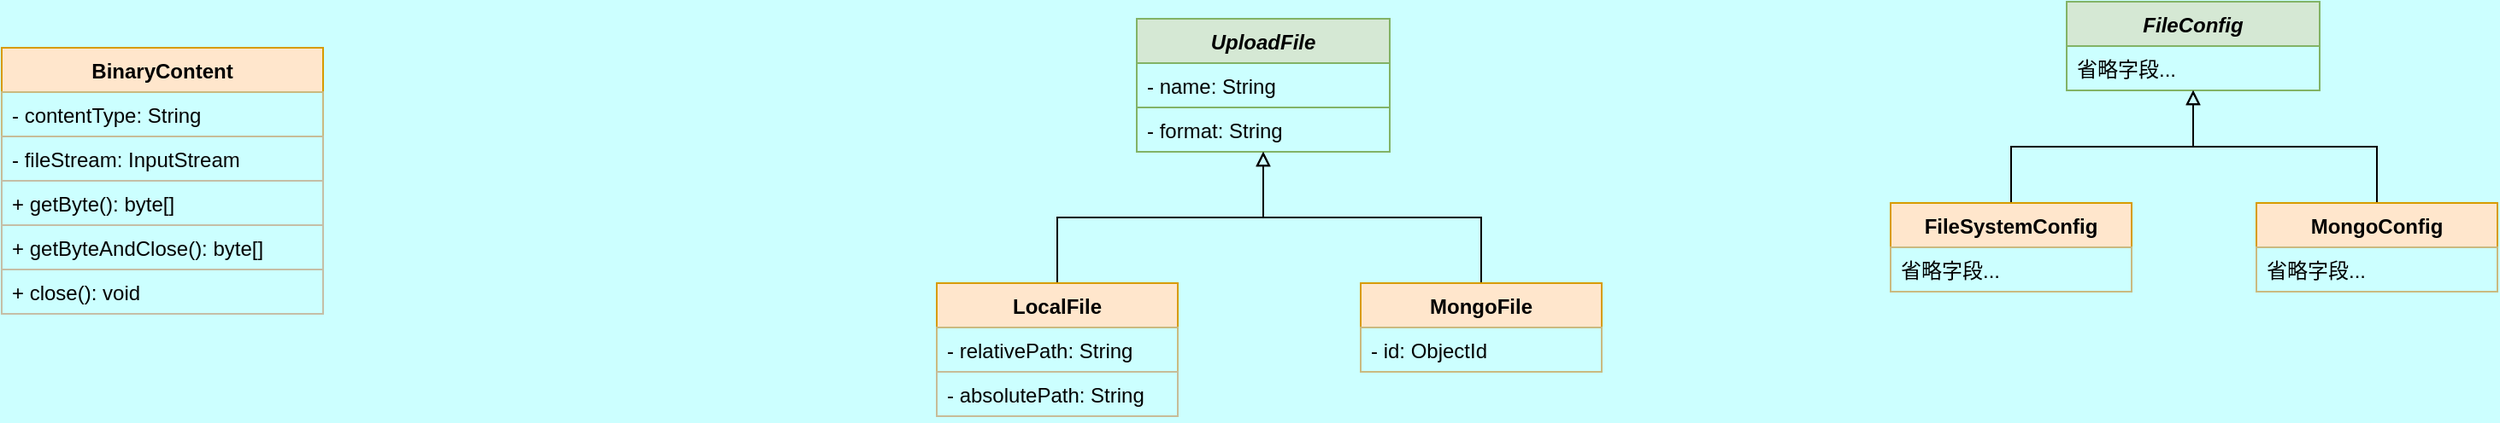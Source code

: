 <mxfile version="21.5.1" type="device">
  <diagram name="第 1 页" id="LbKyr1l8XvxhmQRmnNMD">
    <mxGraphModel dx="819" dy="478" grid="0" gridSize="10" guides="1" tooltips="1" connect="1" arrows="1" fold="1" page="0" pageScale="1" pageWidth="827" pageHeight="1169" background="#CCFFFF" math="0" shadow="0">
      <root>
        <mxCell id="0" />
        <mxCell id="1" parent="0" />
        <mxCell id="cHiQ8dfTekQaSsWwK8I8-5" value="BinaryContent" style="swimlane;fontStyle=1;align=center;verticalAlign=top;childLayout=stackLayout;horizontal=1;startSize=26;horizontalStack=0;resizeParent=1;resizeParentMax=0;resizeLast=0;collapsible=1;marginBottom=0;whiteSpace=wrap;html=1;fillColor=#ffe6cc;strokeColor=#d79b00;" vertex="1" parent="1">
          <mxGeometry x="7" y="187" width="188" height="156" as="geometry" />
        </mxCell>
        <mxCell id="cHiQ8dfTekQaSsWwK8I8-6" value="- contentType: String" style="text;strokeColor=#caba80;fillColor=none;align=left;verticalAlign=top;spacingLeft=4;spacingRight=4;overflow=hidden;rotatable=0;points=[[0,0.5],[1,0.5]];portConstraint=eastwest;whiteSpace=wrap;html=1;" vertex="1" parent="cHiQ8dfTekQaSsWwK8I8-5">
          <mxGeometry y="26" width="188" height="26" as="geometry" />
        </mxCell>
        <mxCell id="cHiQ8dfTekQaSsWwK8I8-8" value="- fileStream: InputStream" style="text;strokeColor=#c7bc98;fillColor=none;align=left;verticalAlign=top;spacingLeft=4;spacingRight=4;overflow=hidden;rotatable=0;points=[[0,0.5],[1,0.5]];portConstraint=eastwest;whiteSpace=wrap;html=1;" vertex="1" parent="cHiQ8dfTekQaSsWwK8I8-5">
          <mxGeometry y="52" width="188" height="26" as="geometry" />
        </mxCell>
        <mxCell id="cHiQ8dfTekQaSsWwK8I8-9" value="+ getByte(): byte[]" style="text;strokeColor=#c5bea6;fillColor=none;align=left;verticalAlign=top;spacingLeft=4;spacingRight=4;overflow=hidden;rotatable=0;points=[[0,0.5],[1,0.5]];portConstraint=eastwest;whiteSpace=wrap;html=1;" vertex="1" parent="cHiQ8dfTekQaSsWwK8I8-5">
          <mxGeometry y="78" width="188" height="26" as="geometry" />
        </mxCell>
        <mxCell id="cHiQ8dfTekQaSsWwK8I8-11" value="+ getByteAndClose(): byte[]" style="text;strokeColor=#c5bea6;fillColor=none;align=left;verticalAlign=top;spacingLeft=4;spacingRight=4;overflow=hidden;rotatable=0;points=[[0,0.5],[1,0.5]];portConstraint=eastwest;whiteSpace=wrap;html=1;" vertex="1" parent="cHiQ8dfTekQaSsWwK8I8-5">
          <mxGeometry y="104" width="188" height="26" as="geometry" />
        </mxCell>
        <mxCell id="cHiQ8dfTekQaSsWwK8I8-12" value="+ close(): void" style="text;strokeColor=#c5bea6;fillColor=none;align=left;verticalAlign=top;spacingLeft=4;spacingRight=4;overflow=hidden;rotatable=0;points=[[0,0.5],[1,0.5]];portConstraint=eastwest;whiteSpace=wrap;html=1;" vertex="1" parent="cHiQ8dfTekQaSsWwK8I8-5">
          <mxGeometry y="130" width="188" height="26" as="geometry" />
        </mxCell>
        <mxCell id="cHiQ8dfTekQaSsWwK8I8-13" value="&lt;i&gt;UploadFile&lt;/i&gt;" style="swimlane;fontStyle=1;align=center;verticalAlign=top;childLayout=stackLayout;horizontal=1;startSize=26;horizontalStack=0;resizeParent=1;resizeParentMax=0;resizeLast=0;collapsible=1;marginBottom=0;whiteSpace=wrap;html=1;fillColor=#d5e8d4;strokeColor=#82b366;" vertex="1" parent="1">
          <mxGeometry x="671" y="170" width="148" height="78" as="geometry">
            <mxRectangle x="671" y="170" width="96" height="26" as="alternateBounds" />
          </mxGeometry>
        </mxCell>
        <mxCell id="cHiQ8dfTekQaSsWwK8I8-14" value="- name: String" style="text;strokeColor=#82b366;fillColor=none;align=left;verticalAlign=top;spacingLeft=4;spacingRight=4;overflow=hidden;rotatable=0;points=[[0,0.5],[1,0.5]];portConstraint=eastwest;whiteSpace=wrap;html=1;" vertex="1" parent="cHiQ8dfTekQaSsWwK8I8-13">
          <mxGeometry y="26" width="148" height="26" as="geometry" />
        </mxCell>
        <mxCell id="cHiQ8dfTekQaSsWwK8I8-19" value="- format: String" style="text;strokeColor=#82b366;fillColor=none;align=left;verticalAlign=top;spacingLeft=4;spacingRight=4;overflow=hidden;rotatable=0;points=[[0,0.5],[1,0.5]];portConstraint=eastwest;whiteSpace=wrap;html=1;" vertex="1" parent="cHiQ8dfTekQaSsWwK8I8-13">
          <mxGeometry y="52" width="148" height="26" as="geometry" />
        </mxCell>
        <mxCell id="cHiQ8dfTekQaSsWwK8I8-26" style="rounded=0;orthogonalLoop=1;jettySize=auto;html=1;endArrow=block;endFill=0;edgeStyle=orthogonalEdgeStyle;exitX=0.5;exitY=0;exitDx=0;exitDy=0;entryX=0.5;entryY=1;entryDx=0;entryDy=0;" edge="1" parent="1" source="cHiQ8dfTekQaSsWwK8I8-20" target="cHiQ8dfTekQaSsWwK8I8-13">
          <mxGeometry relative="1" as="geometry">
            <mxPoint x="614" y="206" as="targetPoint" />
          </mxGeometry>
        </mxCell>
        <mxCell id="cHiQ8dfTekQaSsWwK8I8-20" value="LocalFile" style="swimlane;fontStyle=1;align=center;verticalAlign=top;childLayout=stackLayout;horizontal=1;startSize=26;horizontalStack=0;resizeParent=1;resizeParentMax=0;resizeLast=0;collapsible=1;marginBottom=0;whiteSpace=wrap;html=1;fillColor=#ffe6cc;strokeColor=#d79b00;" vertex="1" parent="1">
          <mxGeometry x="554" y="325" width="141" height="78" as="geometry" />
        </mxCell>
        <mxCell id="cHiQ8dfTekQaSsWwK8I8-21" value="- relativePath: String" style="text;strokeColor=#caba80;fillColor=none;align=left;verticalAlign=top;spacingLeft=4;spacingRight=4;overflow=hidden;rotatable=0;points=[[0,0.5],[1,0.5]];portConstraint=eastwest;whiteSpace=wrap;html=1;" vertex="1" parent="cHiQ8dfTekQaSsWwK8I8-20">
          <mxGeometry y="26" width="141" height="26" as="geometry" />
        </mxCell>
        <mxCell id="cHiQ8dfTekQaSsWwK8I8-22" value="- absolutePath: String" style="text;strokeColor=#c7bc98;fillColor=none;align=left;verticalAlign=top;spacingLeft=4;spacingRight=4;overflow=hidden;rotatable=0;points=[[0,0.5],[1,0.5]];portConstraint=eastwest;whiteSpace=wrap;html=1;" vertex="1" parent="cHiQ8dfTekQaSsWwK8I8-20">
          <mxGeometry y="52" width="141" height="26" as="geometry" />
        </mxCell>
        <mxCell id="cHiQ8dfTekQaSsWwK8I8-30" style="shape=connector;rounded=0;orthogonalLoop=1;jettySize=auto;html=1;exitX=0.5;exitY=0;exitDx=0;exitDy=0;labelBackgroundColor=default;strokeColor=default;fontFamily=Helvetica;fontSize=11;fontColor=default;endArrow=block;endFill=0;edgeStyle=orthogonalEdgeStyle;entryX=0.5;entryY=1;entryDx=0;entryDy=0;" edge="1" parent="1" source="cHiQ8dfTekQaSsWwK8I8-27" target="cHiQ8dfTekQaSsWwK8I8-13">
          <mxGeometry relative="1" as="geometry">
            <mxPoint x="885.5" y="335" as="sourcePoint" />
            <mxPoint x="842" y="269" as="targetPoint" />
          </mxGeometry>
        </mxCell>
        <mxCell id="cHiQ8dfTekQaSsWwK8I8-27" value="MongoFile" style="swimlane;fontStyle=1;align=center;verticalAlign=top;childLayout=stackLayout;horizontal=1;startSize=26;horizontalStack=0;resizeParent=1;resizeParentMax=0;resizeLast=0;collapsible=1;marginBottom=0;whiteSpace=wrap;html=1;fillColor=#ffe6cc;strokeColor=#d79b00;" vertex="1" parent="1">
          <mxGeometry x="802" y="325" width="141" height="52" as="geometry" />
        </mxCell>
        <mxCell id="cHiQ8dfTekQaSsWwK8I8-28" value="- id: ObjectId" style="text;strokeColor=#caba80;fillColor=none;align=left;verticalAlign=top;spacingLeft=4;spacingRight=4;overflow=hidden;rotatable=0;points=[[0,0.5],[1,0.5]];portConstraint=eastwest;whiteSpace=wrap;html=1;" vertex="1" parent="cHiQ8dfTekQaSsWwK8I8-27">
          <mxGeometry y="26" width="141" height="26" as="geometry" />
        </mxCell>
        <mxCell id="cHiQ8dfTekQaSsWwK8I8-31" value="&lt;i&gt;FileConfig&lt;/i&gt;" style="swimlane;fontStyle=1;align=center;verticalAlign=top;childLayout=stackLayout;horizontal=1;startSize=26;horizontalStack=0;resizeParent=1;resizeParentMax=0;resizeLast=0;collapsible=1;marginBottom=0;whiteSpace=wrap;html=1;fillColor=#d5e8d4;strokeColor=#82b366;" vertex="1" parent="1">
          <mxGeometry x="1215" y="160" width="148" height="52" as="geometry">
            <mxRectangle x="1239" y="170" width="96" height="26" as="alternateBounds" />
          </mxGeometry>
        </mxCell>
        <mxCell id="cHiQ8dfTekQaSsWwK8I8-33" value="省略字段..." style="text;strokeColor=#82b366;fillColor=none;align=left;verticalAlign=top;spacingLeft=4;spacingRight=4;overflow=hidden;rotatable=0;points=[[0,0.5],[1,0.5]];portConstraint=eastwest;whiteSpace=wrap;html=1;" vertex="1" parent="cHiQ8dfTekQaSsWwK8I8-31">
          <mxGeometry y="26" width="148" height="26" as="geometry" />
        </mxCell>
        <mxCell id="cHiQ8dfTekQaSsWwK8I8-38" style="edgeStyle=orthogonalEdgeStyle;shape=connector;rounded=0;orthogonalLoop=1;jettySize=auto;html=1;exitX=0.5;exitY=0;exitDx=0;exitDy=0;entryX=0.5;entryY=1;entryDx=0;entryDy=0;labelBackgroundColor=default;strokeColor=default;fontFamily=Helvetica;fontSize=11;fontColor=default;endArrow=block;endFill=0;" edge="1" parent="1" source="cHiQ8dfTekQaSsWwK8I8-34" target="cHiQ8dfTekQaSsWwK8I8-31">
          <mxGeometry relative="1" as="geometry" />
        </mxCell>
        <mxCell id="cHiQ8dfTekQaSsWwK8I8-34" value="FileSystemConfig" style="swimlane;fontStyle=1;align=center;verticalAlign=top;childLayout=stackLayout;horizontal=1;startSize=26;horizontalStack=0;resizeParent=1;resizeParentMax=0;resizeLast=0;collapsible=1;marginBottom=0;whiteSpace=wrap;html=1;fillColor=#ffe6cc;strokeColor=#d79b00;" vertex="1" parent="1">
          <mxGeometry x="1112" y="278" width="141" height="52" as="geometry" />
        </mxCell>
        <mxCell id="cHiQ8dfTekQaSsWwK8I8-35" value="省略字段..." style="text;strokeColor=#caba80;fillColor=none;align=left;verticalAlign=top;spacingLeft=4;spacingRight=4;overflow=hidden;rotatable=0;points=[[0,0.5],[1,0.5]];portConstraint=eastwest;whiteSpace=wrap;html=1;" vertex="1" parent="cHiQ8dfTekQaSsWwK8I8-34">
          <mxGeometry y="26" width="141" height="26" as="geometry" />
        </mxCell>
        <mxCell id="cHiQ8dfTekQaSsWwK8I8-39" style="edgeStyle=orthogonalEdgeStyle;shape=connector;rounded=0;orthogonalLoop=1;jettySize=auto;html=1;exitX=0.5;exitY=0;exitDx=0;exitDy=0;entryX=0.5;entryY=1;entryDx=0;entryDy=0;labelBackgroundColor=default;strokeColor=default;fontFamily=Helvetica;fontSize=11;fontColor=default;endArrow=block;endFill=0;" edge="1" parent="1" source="cHiQ8dfTekQaSsWwK8I8-36" target="cHiQ8dfTekQaSsWwK8I8-31">
          <mxGeometry relative="1" as="geometry" />
        </mxCell>
        <mxCell id="cHiQ8dfTekQaSsWwK8I8-36" value="MongoConfig" style="swimlane;fontStyle=1;align=center;verticalAlign=top;childLayout=stackLayout;horizontal=1;startSize=26;horizontalStack=0;resizeParent=1;resizeParentMax=0;resizeLast=0;collapsible=1;marginBottom=0;whiteSpace=wrap;html=1;fillColor=#ffe6cc;strokeColor=#d79b00;" vertex="1" parent="1">
          <mxGeometry x="1326" y="278" width="141" height="52" as="geometry" />
        </mxCell>
        <mxCell id="cHiQ8dfTekQaSsWwK8I8-37" value="省略字段..." style="text;strokeColor=#caba80;fillColor=none;align=left;verticalAlign=top;spacingLeft=4;spacingRight=4;overflow=hidden;rotatable=0;points=[[0,0.5],[1,0.5]];portConstraint=eastwest;whiteSpace=wrap;html=1;" vertex="1" parent="cHiQ8dfTekQaSsWwK8I8-36">
          <mxGeometry y="26" width="141" height="26" as="geometry" />
        </mxCell>
      </root>
    </mxGraphModel>
  </diagram>
</mxfile>
